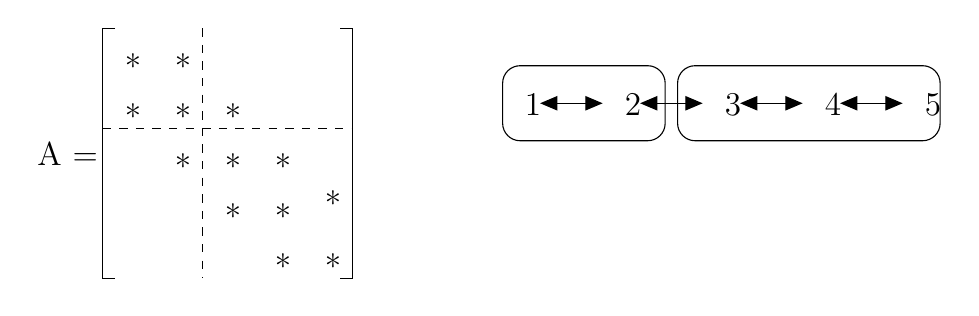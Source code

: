 \begin{tikzpicture}[y=-1cm]

% objects at depth 50:
\draw[black] (2.064,1.27) -- (1.905,1.27) -- (1.905,4.445) -- (2.064,4.445);
\draw[black] (4.921,1.27) -- (5.08,1.27) -- (5.08,4.445) -- (4.921,4.445);
\draw[arrows=triangle 45-triangle 45,black] (7.461,2.223) -- (8.255,2.223);
\draw[arrows=triangle 45-triangle 45,black] (8.731,2.223) -- (9.525,2.223);
\draw[arrows=triangle 45-triangle 45,black] (11.271,2.223) -- (12.065,2.223);
\draw[arrows=triangle 45-triangle 45,black] (10.001,2.223) -- (10.795,2.223);
\draw[rounded corners=6.3bp,black] (9.049,2.699) rectangle (6.985,1.746);
\draw[rounded corners=6.3bp,black] (12.541,2.699) rectangle (9.207,1.746);
\draw[dashed,black] (3.175,1.27) -- (3.175,4.445);
\draw[dashed,black] (1.905,2.54) -- (5.08,2.54);
\path (2.064,2.54) node[text=black,anchor=base west] {\large{}*};
\path (2.699,2.54) node[text=black,anchor=base west] {\large{}*};
\path (3.334,2.54) node[text=black,anchor=base west] {\large{}*};
\path (2.699,3.175) node[text=black,anchor=base west] {\large{}*};
\path (3.334,3.175) node[text=black,anchor=base west] {\large{}*};
\path (3.969,3.175) node[text=black,anchor=base west] {\large{}*};
\path (3.334,3.81) node[text=black,anchor=base west] {\large{}*};
\path (3.969,3.81) node[text=black,anchor=base west] {\large{}*};
\path (3.969,4.445) node[text=black,anchor=base west] {\large{}*};
\path (4.604,4.445) node[text=black,anchor=base west] {\large{}*};
\path (4.604,3.651) node[text=black,anchor=base west] {\large{}*};
\path (2.064,1.905) node[text=black,anchor=base west] {\large{}*};
\path (2.699,1.905) node[text=black,anchor=base west] {\large{}*};
\path (7.144,2.381) node[text=black,anchor=base west] {\large{}1};
\path (9.684,2.381) node[text=black,anchor=base west] {\large{}3};
\path (10.954,2.381) node[text=black,anchor=base west] {\large{}4};
\path (12.224,2.381) node[text=black,anchor=base west] {\large{}5};
\path (8.414,2.381) node[text=black,anchor=base west] {\large{}2};
\path (0.953,3.016) node[text=black,anchor=base west] {\large{}A =};

\end{tikzpicture}%
